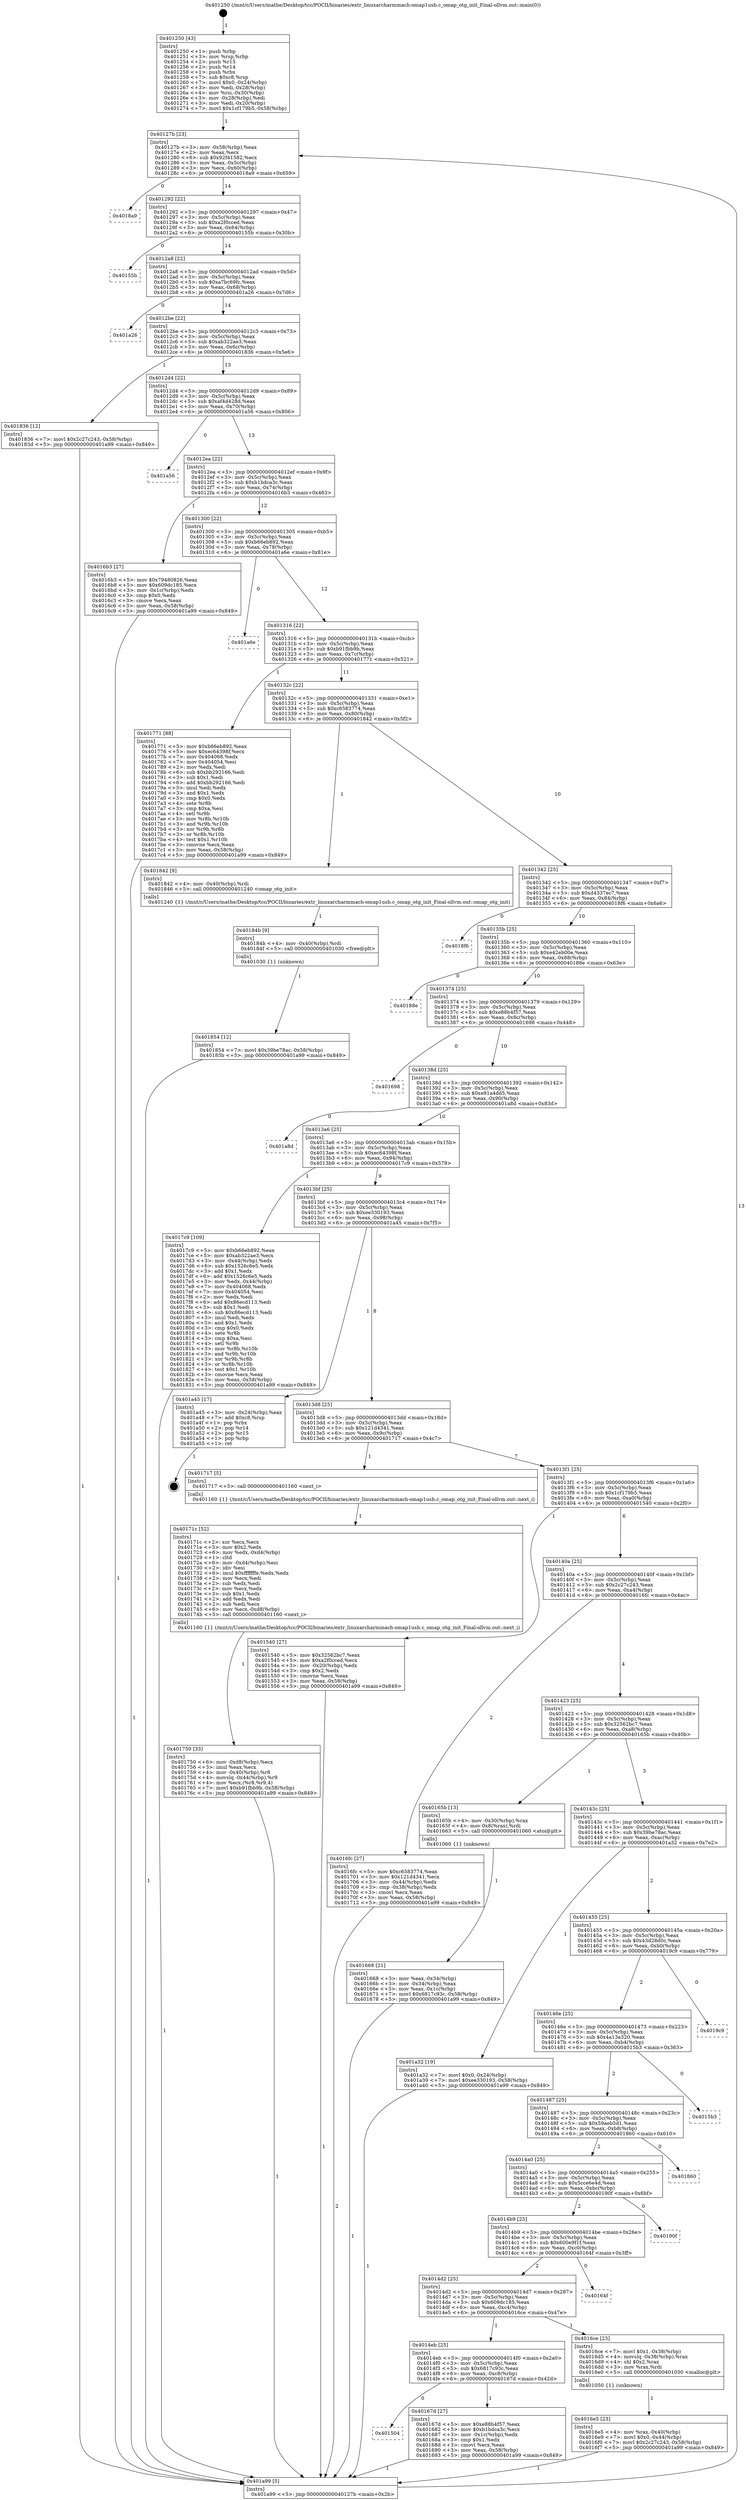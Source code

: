 digraph "0x401250" {
  label = "0x401250 (/mnt/c/Users/mathe/Desktop/tcc/POCII/binaries/extr_linuxarcharmmach-omap1usb.c_omap_otg_init_Final-ollvm.out::main(0))"
  labelloc = "t"
  node[shape=record]

  Entry [label="",width=0.3,height=0.3,shape=circle,fillcolor=black,style=filled]
  "0x40127b" [label="{
     0x40127b [23]\l
     | [instrs]\l
     &nbsp;&nbsp;0x40127b \<+3\>: mov -0x58(%rbp),%eax\l
     &nbsp;&nbsp;0x40127e \<+2\>: mov %eax,%ecx\l
     &nbsp;&nbsp;0x401280 \<+6\>: sub $0x92f41582,%ecx\l
     &nbsp;&nbsp;0x401286 \<+3\>: mov %eax,-0x5c(%rbp)\l
     &nbsp;&nbsp;0x401289 \<+3\>: mov %ecx,-0x60(%rbp)\l
     &nbsp;&nbsp;0x40128c \<+6\>: je 00000000004018a9 \<main+0x659\>\l
  }"]
  "0x4018a9" [label="{
     0x4018a9\l
  }", style=dashed]
  "0x401292" [label="{
     0x401292 [22]\l
     | [instrs]\l
     &nbsp;&nbsp;0x401292 \<+5\>: jmp 0000000000401297 \<main+0x47\>\l
     &nbsp;&nbsp;0x401297 \<+3\>: mov -0x5c(%rbp),%eax\l
     &nbsp;&nbsp;0x40129a \<+5\>: sub $0xa2f0cced,%eax\l
     &nbsp;&nbsp;0x40129f \<+3\>: mov %eax,-0x64(%rbp)\l
     &nbsp;&nbsp;0x4012a2 \<+6\>: je 000000000040155b \<main+0x30b\>\l
  }"]
  Exit [label="",width=0.3,height=0.3,shape=circle,fillcolor=black,style=filled,peripheries=2]
  "0x40155b" [label="{
     0x40155b\l
  }", style=dashed]
  "0x4012a8" [label="{
     0x4012a8 [22]\l
     | [instrs]\l
     &nbsp;&nbsp;0x4012a8 \<+5\>: jmp 00000000004012ad \<main+0x5d\>\l
     &nbsp;&nbsp;0x4012ad \<+3\>: mov -0x5c(%rbp),%eax\l
     &nbsp;&nbsp;0x4012b0 \<+5\>: sub $0xa7bc69fc,%eax\l
     &nbsp;&nbsp;0x4012b5 \<+3\>: mov %eax,-0x68(%rbp)\l
     &nbsp;&nbsp;0x4012b8 \<+6\>: je 0000000000401a26 \<main+0x7d6\>\l
  }"]
  "0x401854" [label="{
     0x401854 [12]\l
     | [instrs]\l
     &nbsp;&nbsp;0x401854 \<+7\>: movl $0x39be78ac,-0x58(%rbp)\l
     &nbsp;&nbsp;0x40185b \<+5\>: jmp 0000000000401a99 \<main+0x849\>\l
  }"]
  "0x401a26" [label="{
     0x401a26\l
  }", style=dashed]
  "0x4012be" [label="{
     0x4012be [22]\l
     | [instrs]\l
     &nbsp;&nbsp;0x4012be \<+5\>: jmp 00000000004012c3 \<main+0x73\>\l
     &nbsp;&nbsp;0x4012c3 \<+3\>: mov -0x5c(%rbp),%eax\l
     &nbsp;&nbsp;0x4012c6 \<+5\>: sub $0xab322ae3,%eax\l
     &nbsp;&nbsp;0x4012cb \<+3\>: mov %eax,-0x6c(%rbp)\l
     &nbsp;&nbsp;0x4012ce \<+6\>: je 0000000000401836 \<main+0x5e6\>\l
  }"]
  "0x40184b" [label="{
     0x40184b [9]\l
     | [instrs]\l
     &nbsp;&nbsp;0x40184b \<+4\>: mov -0x40(%rbp),%rdi\l
     &nbsp;&nbsp;0x40184f \<+5\>: call 0000000000401030 \<free@plt\>\l
     | [calls]\l
     &nbsp;&nbsp;0x401030 \{1\} (unknown)\l
  }"]
  "0x401836" [label="{
     0x401836 [12]\l
     | [instrs]\l
     &nbsp;&nbsp;0x401836 \<+7\>: movl $0x2c27c243,-0x58(%rbp)\l
     &nbsp;&nbsp;0x40183d \<+5\>: jmp 0000000000401a99 \<main+0x849\>\l
  }"]
  "0x4012d4" [label="{
     0x4012d4 [22]\l
     | [instrs]\l
     &nbsp;&nbsp;0x4012d4 \<+5\>: jmp 00000000004012d9 \<main+0x89\>\l
     &nbsp;&nbsp;0x4012d9 \<+3\>: mov -0x5c(%rbp),%eax\l
     &nbsp;&nbsp;0x4012dc \<+5\>: sub $0xaf4d428d,%eax\l
     &nbsp;&nbsp;0x4012e1 \<+3\>: mov %eax,-0x70(%rbp)\l
     &nbsp;&nbsp;0x4012e4 \<+6\>: je 0000000000401a56 \<main+0x806\>\l
  }"]
  "0x401750" [label="{
     0x401750 [33]\l
     | [instrs]\l
     &nbsp;&nbsp;0x401750 \<+6\>: mov -0xd8(%rbp),%ecx\l
     &nbsp;&nbsp;0x401756 \<+3\>: imul %eax,%ecx\l
     &nbsp;&nbsp;0x401759 \<+4\>: mov -0x40(%rbp),%r8\l
     &nbsp;&nbsp;0x40175d \<+4\>: movslq -0x44(%rbp),%r9\l
     &nbsp;&nbsp;0x401761 \<+4\>: mov %ecx,(%r8,%r9,4)\l
     &nbsp;&nbsp;0x401765 \<+7\>: movl $0xb91fbb9b,-0x58(%rbp)\l
     &nbsp;&nbsp;0x40176c \<+5\>: jmp 0000000000401a99 \<main+0x849\>\l
  }"]
  "0x401a56" [label="{
     0x401a56\l
  }", style=dashed]
  "0x4012ea" [label="{
     0x4012ea [22]\l
     | [instrs]\l
     &nbsp;&nbsp;0x4012ea \<+5\>: jmp 00000000004012ef \<main+0x9f\>\l
     &nbsp;&nbsp;0x4012ef \<+3\>: mov -0x5c(%rbp),%eax\l
     &nbsp;&nbsp;0x4012f2 \<+5\>: sub $0xb1bdca3c,%eax\l
     &nbsp;&nbsp;0x4012f7 \<+3\>: mov %eax,-0x74(%rbp)\l
     &nbsp;&nbsp;0x4012fa \<+6\>: je 00000000004016b3 \<main+0x463\>\l
  }"]
  "0x40171c" [label="{
     0x40171c [52]\l
     | [instrs]\l
     &nbsp;&nbsp;0x40171c \<+2\>: xor %ecx,%ecx\l
     &nbsp;&nbsp;0x40171e \<+5\>: mov $0x2,%edx\l
     &nbsp;&nbsp;0x401723 \<+6\>: mov %edx,-0xd4(%rbp)\l
     &nbsp;&nbsp;0x401729 \<+1\>: cltd\l
     &nbsp;&nbsp;0x40172a \<+6\>: mov -0xd4(%rbp),%esi\l
     &nbsp;&nbsp;0x401730 \<+2\>: idiv %esi\l
     &nbsp;&nbsp;0x401732 \<+6\>: imul $0xfffffffe,%edx,%edx\l
     &nbsp;&nbsp;0x401738 \<+2\>: mov %ecx,%edi\l
     &nbsp;&nbsp;0x40173a \<+2\>: sub %edx,%edi\l
     &nbsp;&nbsp;0x40173c \<+2\>: mov %ecx,%edx\l
     &nbsp;&nbsp;0x40173e \<+3\>: sub $0x1,%edx\l
     &nbsp;&nbsp;0x401741 \<+2\>: add %edx,%edi\l
     &nbsp;&nbsp;0x401743 \<+2\>: sub %edi,%ecx\l
     &nbsp;&nbsp;0x401745 \<+6\>: mov %ecx,-0xd8(%rbp)\l
     &nbsp;&nbsp;0x40174b \<+5\>: call 0000000000401160 \<next_i\>\l
     | [calls]\l
     &nbsp;&nbsp;0x401160 \{1\} (/mnt/c/Users/mathe/Desktop/tcc/POCII/binaries/extr_linuxarcharmmach-omap1usb.c_omap_otg_init_Final-ollvm.out::next_i)\l
  }"]
  "0x4016b3" [label="{
     0x4016b3 [27]\l
     | [instrs]\l
     &nbsp;&nbsp;0x4016b3 \<+5\>: mov $0x79480826,%eax\l
     &nbsp;&nbsp;0x4016b8 \<+5\>: mov $0x609dc185,%ecx\l
     &nbsp;&nbsp;0x4016bd \<+3\>: mov -0x1c(%rbp),%edx\l
     &nbsp;&nbsp;0x4016c0 \<+3\>: cmp $0x0,%edx\l
     &nbsp;&nbsp;0x4016c3 \<+3\>: cmove %ecx,%eax\l
     &nbsp;&nbsp;0x4016c6 \<+3\>: mov %eax,-0x58(%rbp)\l
     &nbsp;&nbsp;0x4016c9 \<+5\>: jmp 0000000000401a99 \<main+0x849\>\l
  }"]
  "0x401300" [label="{
     0x401300 [22]\l
     | [instrs]\l
     &nbsp;&nbsp;0x401300 \<+5\>: jmp 0000000000401305 \<main+0xb5\>\l
     &nbsp;&nbsp;0x401305 \<+3\>: mov -0x5c(%rbp),%eax\l
     &nbsp;&nbsp;0x401308 \<+5\>: sub $0xb66eb892,%eax\l
     &nbsp;&nbsp;0x40130d \<+3\>: mov %eax,-0x78(%rbp)\l
     &nbsp;&nbsp;0x401310 \<+6\>: je 0000000000401a6e \<main+0x81e\>\l
  }"]
  "0x4016e5" [label="{
     0x4016e5 [23]\l
     | [instrs]\l
     &nbsp;&nbsp;0x4016e5 \<+4\>: mov %rax,-0x40(%rbp)\l
     &nbsp;&nbsp;0x4016e9 \<+7\>: movl $0x0,-0x44(%rbp)\l
     &nbsp;&nbsp;0x4016f0 \<+7\>: movl $0x2c27c243,-0x58(%rbp)\l
     &nbsp;&nbsp;0x4016f7 \<+5\>: jmp 0000000000401a99 \<main+0x849\>\l
  }"]
  "0x401a6e" [label="{
     0x401a6e\l
  }", style=dashed]
  "0x401316" [label="{
     0x401316 [22]\l
     | [instrs]\l
     &nbsp;&nbsp;0x401316 \<+5\>: jmp 000000000040131b \<main+0xcb\>\l
     &nbsp;&nbsp;0x40131b \<+3\>: mov -0x5c(%rbp),%eax\l
     &nbsp;&nbsp;0x40131e \<+5\>: sub $0xb91fbb9b,%eax\l
     &nbsp;&nbsp;0x401323 \<+3\>: mov %eax,-0x7c(%rbp)\l
     &nbsp;&nbsp;0x401326 \<+6\>: je 0000000000401771 \<main+0x521\>\l
  }"]
  "0x401504" [label="{
     0x401504\l
  }", style=dashed]
  "0x401771" [label="{
     0x401771 [88]\l
     | [instrs]\l
     &nbsp;&nbsp;0x401771 \<+5\>: mov $0xb66eb892,%eax\l
     &nbsp;&nbsp;0x401776 \<+5\>: mov $0xec64398f,%ecx\l
     &nbsp;&nbsp;0x40177b \<+7\>: mov 0x404068,%edx\l
     &nbsp;&nbsp;0x401782 \<+7\>: mov 0x404054,%esi\l
     &nbsp;&nbsp;0x401789 \<+2\>: mov %edx,%edi\l
     &nbsp;&nbsp;0x40178b \<+6\>: sub $0xbb292166,%edi\l
     &nbsp;&nbsp;0x401791 \<+3\>: sub $0x1,%edi\l
     &nbsp;&nbsp;0x401794 \<+6\>: add $0xbb292166,%edi\l
     &nbsp;&nbsp;0x40179a \<+3\>: imul %edi,%edx\l
     &nbsp;&nbsp;0x40179d \<+3\>: and $0x1,%edx\l
     &nbsp;&nbsp;0x4017a0 \<+3\>: cmp $0x0,%edx\l
     &nbsp;&nbsp;0x4017a3 \<+4\>: sete %r8b\l
     &nbsp;&nbsp;0x4017a7 \<+3\>: cmp $0xa,%esi\l
     &nbsp;&nbsp;0x4017aa \<+4\>: setl %r9b\l
     &nbsp;&nbsp;0x4017ae \<+3\>: mov %r8b,%r10b\l
     &nbsp;&nbsp;0x4017b1 \<+3\>: and %r9b,%r10b\l
     &nbsp;&nbsp;0x4017b4 \<+3\>: xor %r9b,%r8b\l
     &nbsp;&nbsp;0x4017b7 \<+3\>: or %r8b,%r10b\l
     &nbsp;&nbsp;0x4017ba \<+4\>: test $0x1,%r10b\l
     &nbsp;&nbsp;0x4017be \<+3\>: cmovne %ecx,%eax\l
     &nbsp;&nbsp;0x4017c1 \<+3\>: mov %eax,-0x58(%rbp)\l
     &nbsp;&nbsp;0x4017c4 \<+5\>: jmp 0000000000401a99 \<main+0x849\>\l
  }"]
  "0x40132c" [label="{
     0x40132c [22]\l
     | [instrs]\l
     &nbsp;&nbsp;0x40132c \<+5\>: jmp 0000000000401331 \<main+0xe1\>\l
     &nbsp;&nbsp;0x401331 \<+3\>: mov -0x5c(%rbp),%eax\l
     &nbsp;&nbsp;0x401334 \<+5\>: sub $0xc6583774,%eax\l
     &nbsp;&nbsp;0x401339 \<+3\>: mov %eax,-0x80(%rbp)\l
     &nbsp;&nbsp;0x40133c \<+6\>: je 0000000000401842 \<main+0x5f2\>\l
  }"]
  "0x40167d" [label="{
     0x40167d [27]\l
     | [instrs]\l
     &nbsp;&nbsp;0x40167d \<+5\>: mov $0xe88b4f57,%eax\l
     &nbsp;&nbsp;0x401682 \<+5\>: mov $0xb1bdca3c,%ecx\l
     &nbsp;&nbsp;0x401687 \<+3\>: mov -0x1c(%rbp),%edx\l
     &nbsp;&nbsp;0x40168a \<+3\>: cmp $0x1,%edx\l
     &nbsp;&nbsp;0x40168d \<+3\>: cmovl %ecx,%eax\l
     &nbsp;&nbsp;0x401690 \<+3\>: mov %eax,-0x58(%rbp)\l
     &nbsp;&nbsp;0x401693 \<+5\>: jmp 0000000000401a99 \<main+0x849\>\l
  }"]
  "0x401842" [label="{
     0x401842 [9]\l
     | [instrs]\l
     &nbsp;&nbsp;0x401842 \<+4\>: mov -0x40(%rbp),%rdi\l
     &nbsp;&nbsp;0x401846 \<+5\>: call 0000000000401240 \<omap_otg_init\>\l
     | [calls]\l
     &nbsp;&nbsp;0x401240 \{1\} (/mnt/c/Users/mathe/Desktop/tcc/POCII/binaries/extr_linuxarcharmmach-omap1usb.c_omap_otg_init_Final-ollvm.out::omap_otg_init)\l
  }"]
  "0x401342" [label="{
     0x401342 [25]\l
     | [instrs]\l
     &nbsp;&nbsp;0x401342 \<+5\>: jmp 0000000000401347 \<main+0xf7\>\l
     &nbsp;&nbsp;0x401347 \<+3\>: mov -0x5c(%rbp),%eax\l
     &nbsp;&nbsp;0x40134a \<+5\>: sub $0xd4337ec7,%eax\l
     &nbsp;&nbsp;0x40134f \<+6\>: mov %eax,-0x84(%rbp)\l
     &nbsp;&nbsp;0x401355 \<+6\>: je 00000000004018f6 \<main+0x6a6\>\l
  }"]
  "0x4014eb" [label="{
     0x4014eb [25]\l
     | [instrs]\l
     &nbsp;&nbsp;0x4014eb \<+5\>: jmp 00000000004014f0 \<main+0x2a0\>\l
     &nbsp;&nbsp;0x4014f0 \<+3\>: mov -0x5c(%rbp),%eax\l
     &nbsp;&nbsp;0x4014f3 \<+5\>: sub $0x6817c93c,%eax\l
     &nbsp;&nbsp;0x4014f8 \<+6\>: mov %eax,-0xc8(%rbp)\l
     &nbsp;&nbsp;0x4014fe \<+6\>: je 000000000040167d \<main+0x42d\>\l
  }"]
  "0x4018f6" [label="{
     0x4018f6\l
  }", style=dashed]
  "0x40135b" [label="{
     0x40135b [25]\l
     | [instrs]\l
     &nbsp;&nbsp;0x40135b \<+5\>: jmp 0000000000401360 \<main+0x110\>\l
     &nbsp;&nbsp;0x401360 \<+3\>: mov -0x5c(%rbp),%eax\l
     &nbsp;&nbsp;0x401363 \<+5\>: sub $0xe42eb00e,%eax\l
     &nbsp;&nbsp;0x401368 \<+6\>: mov %eax,-0x88(%rbp)\l
     &nbsp;&nbsp;0x40136e \<+6\>: je 000000000040188e \<main+0x63e\>\l
  }"]
  "0x4016ce" [label="{
     0x4016ce [23]\l
     | [instrs]\l
     &nbsp;&nbsp;0x4016ce \<+7\>: movl $0x1,-0x38(%rbp)\l
     &nbsp;&nbsp;0x4016d5 \<+4\>: movslq -0x38(%rbp),%rax\l
     &nbsp;&nbsp;0x4016d9 \<+4\>: shl $0x2,%rax\l
     &nbsp;&nbsp;0x4016dd \<+3\>: mov %rax,%rdi\l
     &nbsp;&nbsp;0x4016e0 \<+5\>: call 0000000000401050 \<malloc@plt\>\l
     | [calls]\l
     &nbsp;&nbsp;0x401050 \{1\} (unknown)\l
  }"]
  "0x40188e" [label="{
     0x40188e\l
  }", style=dashed]
  "0x401374" [label="{
     0x401374 [25]\l
     | [instrs]\l
     &nbsp;&nbsp;0x401374 \<+5\>: jmp 0000000000401379 \<main+0x129\>\l
     &nbsp;&nbsp;0x401379 \<+3\>: mov -0x5c(%rbp),%eax\l
     &nbsp;&nbsp;0x40137c \<+5\>: sub $0xe88b4f57,%eax\l
     &nbsp;&nbsp;0x401381 \<+6\>: mov %eax,-0x8c(%rbp)\l
     &nbsp;&nbsp;0x401387 \<+6\>: je 0000000000401698 \<main+0x448\>\l
  }"]
  "0x4014d2" [label="{
     0x4014d2 [25]\l
     | [instrs]\l
     &nbsp;&nbsp;0x4014d2 \<+5\>: jmp 00000000004014d7 \<main+0x287\>\l
     &nbsp;&nbsp;0x4014d7 \<+3\>: mov -0x5c(%rbp),%eax\l
     &nbsp;&nbsp;0x4014da \<+5\>: sub $0x609dc185,%eax\l
     &nbsp;&nbsp;0x4014df \<+6\>: mov %eax,-0xc4(%rbp)\l
     &nbsp;&nbsp;0x4014e5 \<+6\>: je 00000000004016ce \<main+0x47e\>\l
  }"]
  "0x401698" [label="{
     0x401698\l
  }", style=dashed]
  "0x40138d" [label="{
     0x40138d [25]\l
     | [instrs]\l
     &nbsp;&nbsp;0x40138d \<+5\>: jmp 0000000000401392 \<main+0x142\>\l
     &nbsp;&nbsp;0x401392 \<+3\>: mov -0x5c(%rbp),%eax\l
     &nbsp;&nbsp;0x401395 \<+5\>: sub $0xe91a4dd5,%eax\l
     &nbsp;&nbsp;0x40139a \<+6\>: mov %eax,-0x90(%rbp)\l
     &nbsp;&nbsp;0x4013a0 \<+6\>: je 0000000000401a8d \<main+0x83d\>\l
  }"]
  "0x40164f" [label="{
     0x40164f\l
  }", style=dashed]
  "0x401a8d" [label="{
     0x401a8d\l
  }", style=dashed]
  "0x4013a6" [label="{
     0x4013a6 [25]\l
     | [instrs]\l
     &nbsp;&nbsp;0x4013a6 \<+5\>: jmp 00000000004013ab \<main+0x15b\>\l
     &nbsp;&nbsp;0x4013ab \<+3\>: mov -0x5c(%rbp),%eax\l
     &nbsp;&nbsp;0x4013ae \<+5\>: sub $0xec64398f,%eax\l
     &nbsp;&nbsp;0x4013b3 \<+6\>: mov %eax,-0x94(%rbp)\l
     &nbsp;&nbsp;0x4013b9 \<+6\>: je 00000000004017c9 \<main+0x579\>\l
  }"]
  "0x4014b9" [label="{
     0x4014b9 [25]\l
     | [instrs]\l
     &nbsp;&nbsp;0x4014b9 \<+5\>: jmp 00000000004014be \<main+0x26e\>\l
     &nbsp;&nbsp;0x4014be \<+3\>: mov -0x5c(%rbp),%eax\l
     &nbsp;&nbsp;0x4014c1 \<+5\>: sub $0x600e9f1f,%eax\l
     &nbsp;&nbsp;0x4014c6 \<+6\>: mov %eax,-0xc0(%rbp)\l
     &nbsp;&nbsp;0x4014cc \<+6\>: je 000000000040164f \<main+0x3ff\>\l
  }"]
  "0x4017c9" [label="{
     0x4017c9 [109]\l
     | [instrs]\l
     &nbsp;&nbsp;0x4017c9 \<+5\>: mov $0xb66eb892,%eax\l
     &nbsp;&nbsp;0x4017ce \<+5\>: mov $0xab322ae3,%ecx\l
     &nbsp;&nbsp;0x4017d3 \<+3\>: mov -0x44(%rbp),%edx\l
     &nbsp;&nbsp;0x4017d6 \<+6\>: sub $0x1526c6e5,%edx\l
     &nbsp;&nbsp;0x4017dc \<+3\>: add $0x1,%edx\l
     &nbsp;&nbsp;0x4017df \<+6\>: add $0x1526c6e5,%edx\l
     &nbsp;&nbsp;0x4017e5 \<+3\>: mov %edx,-0x44(%rbp)\l
     &nbsp;&nbsp;0x4017e8 \<+7\>: mov 0x404068,%edx\l
     &nbsp;&nbsp;0x4017ef \<+7\>: mov 0x404054,%esi\l
     &nbsp;&nbsp;0x4017f6 \<+2\>: mov %edx,%edi\l
     &nbsp;&nbsp;0x4017f8 \<+6\>: add $0x86ecd113,%edi\l
     &nbsp;&nbsp;0x4017fe \<+3\>: sub $0x1,%edi\l
     &nbsp;&nbsp;0x401801 \<+6\>: sub $0x86ecd113,%edi\l
     &nbsp;&nbsp;0x401807 \<+3\>: imul %edi,%edx\l
     &nbsp;&nbsp;0x40180a \<+3\>: and $0x1,%edx\l
     &nbsp;&nbsp;0x40180d \<+3\>: cmp $0x0,%edx\l
     &nbsp;&nbsp;0x401810 \<+4\>: sete %r8b\l
     &nbsp;&nbsp;0x401814 \<+3\>: cmp $0xa,%esi\l
     &nbsp;&nbsp;0x401817 \<+4\>: setl %r9b\l
     &nbsp;&nbsp;0x40181b \<+3\>: mov %r8b,%r10b\l
     &nbsp;&nbsp;0x40181e \<+3\>: and %r9b,%r10b\l
     &nbsp;&nbsp;0x401821 \<+3\>: xor %r9b,%r8b\l
     &nbsp;&nbsp;0x401824 \<+3\>: or %r8b,%r10b\l
     &nbsp;&nbsp;0x401827 \<+4\>: test $0x1,%r10b\l
     &nbsp;&nbsp;0x40182b \<+3\>: cmovne %ecx,%eax\l
     &nbsp;&nbsp;0x40182e \<+3\>: mov %eax,-0x58(%rbp)\l
     &nbsp;&nbsp;0x401831 \<+5\>: jmp 0000000000401a99 \<main+0x849\>\l
  }"]
  "0x4013bf" [label="{
     0x4013bf [25]\l
     | [instrs]\l
     &nbsp;&nbsp;0x4013bf \<+5\>: jmp 00000000004013c4 \<main+0x174\>\l
     &nbsp;&nbsp;0x4013c4 \<+3\>: mov -0x5c(%rbp),%eax\l
     &nbsp;&nbsp;0x4013c7 \<+5\>: sub $0xee330193,%eax\l
     &nbsp;&nbsp;0x4013cc \<+6\>: mov %eax,-0x98(%rbp)\l
     &nbsp;&nbsp;0x4013d2 \<+6\>: je 0000000000401a45 \<main+0x7f5\>\l
  }"]
  "0x40190f" [label="{
     0x40190f\l
  }", style=dashed]
  "0x401a45" [label="{
     0x401a45 [17]\l
     | [instrs]\l
     &nbsp;&nbsp;0x401a45 \<+3\>: mov -0x24(%rbp),%eax\l
     &nbsp;&nbsp;0x401a48 \<+7\>: add $0xc8,%rsp\l
     &nbsp;&nbsp;0x401a4f \<+1\>: pop %rbx\l
     &nbsp;&nbsp;0x401a50 \<+2\>: pop %r14\l
     &nbsp;&nbsp;0x401a52 \<+2\>: pop %r15\l
     &nbsp;&nbsp;0x401a54 \<+1\>: pop %rbp\l
     &nbsp;&nbsp;0x401a55 \<+1\>: ret\l
  }"]
  "0x4013d8" [label="{
     0x4013d8 [25]\l
     | [instrs]\l
     &nbsp;&nbsp;0x4013d8 \<+5\>: jmp 00000000004013dd \<main+0x18d\>\l
     &nbsp;&nbsp;0x4013dd \<+3\>: mov -0x5c(%rbp),%eax\l
     &nbsp;&nbsp;0x4013e0 \<+5\>: sub $0x121d4341,%eax\l
     &nbsp;&nbsp;0x4013e5 \<+6\>: mov %eax,-0x9c(%rbp)\l
     &nbsp;&nbsp;0x4013eb \<+6\>: je 0000000000401717 \<main+0x4c7\>\l
  }"]
  "0x4014a0" [label="{
     0x4014a0 [25]\l
     | [instrs]\l
     &nbsp;&nbsp;0x4014a0 \<+5\>: jmp 00000000004014a5 \<main+0x255\>\l
     &nbsp;&nbsp;0x4014a5 \<+3\>: mov -0x5c(%rbp),%eax\l
     &nbsp;&nbsp;0x4014a8 \<+5\>: sub $0x5cce6e4d,%eax\l
     &nbsp;&nbsp;0x4014ad \<+6\>: mov %eax,-0xbc(%rbp)\l
     &nbsp;&nbsp;0x4014b3 \<+6\>: je 000000000040190f \<main+0x6bf\>\l
  }"]
  "0x401717" [label="{
     0x401717 [5]\l
     | [instrs]\l
     &nbsp;&nbsp;0x401717 \<+5\>: call 0000000000401160 \<next_i\>\l
     | [calls]\l
     &nbsp;&nbsp;0x401160 \{1\} (/mnt/c/Users/mathe/Desktop/tcc/POCII/binaries/extr_linuxarcharmmach-omap1usb.c_omap_otg_init_Final-ollvm.out::next_i)\l
  }"]
  "0x4013f1" [label="{
     0x4013f1 [25]\l
     | [instrs]\l
     &nbsp;&nbsp;0x4013f1 \<+5\>: jmp 00000000004013f6 \<main+0x1a6\>\l
     &nbsp;&nbsp;0x4013f6 \<+3\>: mov -0x5c(%rbp),%eax\l
     &nbsp;&nbsp;0x4013f9 \<+5\>: sub $0x1cf179b5,%eax\l
     &nbsp;&nbsp;0x4013fe \<+6\>: mov %eax,-0xa0(%rbp)\l
     &nbsp;&nbsp;0x401404 \<+6\>: je 0000000000401540 \<main+0x2f0\>\l
  }"]
  "0x401860" [label="{
     0x401860\l
  }", style=dashed]
  "0x401540" [label="{
     0x401540 [27]\l
     | [instrs]\l
     &nbsp;&nbsp;0x401540 \<+5\>: mov $0x32562bc7,%eax\l
     &nbsp;&nbsp;0x401545 \<+5\>: mov $0xa2f0cced,%ecx\l
     &nbsp;&nbsp;0x40154a \<+3\>: mov -0x20(%rbp),%edx\l
     &nbsp;&nbsp;0x40154d \<+3\>: cmp $0x2,%edx\l
     &nbsp;&nbsp;0x401550 \<+3\>: cmovne %ecx,%eax\l
     &nbsp;&nbsp;0x401553 \<+3\>: mov %eax,-0x58(%rbp)\l
     &nbsp;&nbsp;0x401556 \<+5\>: jmp 0000000000401a99 \<main+0x849\>\l
  }"]
  "0x40140a" [label="{
     0x40140a [25]\l
     | [instrs]\l
     &nbsp;&nbsp;0x40140a \<+5\>: jmp 000000000040140f \<main+0x1bf\>\l
     &nbsp;&nbsp;0x40140f \<+3\>: mov -0x5c(%rbp),%eax\l
     &nbsp;&nbsp;0x401412 \<+5\>: sub $0x2c27c243,%eax\l
     &nbsp;&nbsp;0x401417 \<+6\>: mov %eax,-0xa4(%rbp)\l
     &nbsp;&nbsp;0x40141d \<+6\>: je 00000000004016fc \<main+0x4ac\>\l
  }"]
  "0x401a99" [label="{
     0x401a99 [5]\l
     | [instrs]\l
     &nbsp;&nbsp;0x401a99 \<+5\>: jmp 000000000040127b \<main+0x2b\>\l
  }"]
  "0x401250" [label="{
     0x401250 [43]\l
     | [instrs]\l
     &nbsp;&nbsp;0x401250 \<+1\>: push %rbp\l
     &nbsp;&nbsp;0x401251 \<+3\>: mov %rsp,%rbp\l
     &nbsp;&nbsp;0x401254 \<+2\>: push %r15\l
     &nbsp;&nbsp;0x401256 \<+2\>: push %r14\l
     &nbsp;&nbsp;0x401258 \<+1\>: push %rbx\l
     &nbsp;&nbsp;0x401259 \<+7\>: sub $0xc8,%rsp\l
     &nbsp;&nbsp;0x401260 \<+7\>: movl $0x0,-0x24(%rbp)\l
     &nbsp;&nbsp;0x401267 \<+3\>: mov %edi,-0x28(%rbp)\l
     &nbsp;&nbsp;0x40126a \<+4\>: mov %rsi,-0x30(%rbp)\l
     &nbsp;&nbsp;0x40126e \<+3\>: mov -0x28(%rbp),%edi\l
     &nbsp;&nbsp;0x401271 \<+3\>: mov %edi,-0x20(%rbp)\l
     &nbsp;&nbsp;0x401274 \<+7\>: movl $0x1cf179b5,-0x58(%rbp)\l
  }"]
  "0x401487" [label="{
     0x401487 [25]\l
     | [instrs]\l
     &nbsp;&nbsp;0x401487 \<+5\>: jmp 000000000040148c \<main+0x23c\>\l
     &nbsp;&nbsp;0x40148c \<+3\>: mov -0x5c(%rbp),%eax\l
     &nbsp;&nbsp;0x40148f \<+5\>: sub $0x59aeb5d1,%eax\l
     &nbsp;&nbsp;0x401494 \<+6\>: mov %eax,-0xb8(%rbp)\l
     &nbsp;&nbsp;0x40149a \<+6\>: je 0000000000401860 \<main+0x610\>\l
  }"]
  "0x4016fc" [label="{
     0x4016fc [27]\l
     | [instrs]\l
     &nbsp;&nbsp;0x4016fc \<+5\>: mov $0xc6583774,%eax\l
     &nbsp;&nbsp;0x401701 \<+5\>: mov $0x121d4341,%ecx\l
     &nbsp;&nbsp;0x401706 \<+3\>: mov -0x44(%rbp),%edx\l
     &nbsp;&nbsp;0x401709 \<+3\>: cmp -0x38(%rbp),%edx\l
     &nbsp;&nbsp;0x40170c \<+3\>: cmovl %ecx,%eax\l
     &nbsp;&nbsp;0x40170f \<+3\>: mov %eax,-0x58(%rbp)\l
     &nbsp;&nbsp;0x401712 \<+5\>: jmp 0000000000401a99 \<main+0x849\>\l
  }"]
  "0x401423" [label="{
     0x401423 [25]\l
     | [instrs]\l
     &nbsp;&nbsp;0x401423 \<+5\>: jmp 0000000000401428 \<main+0x1d8\>\l
     &nbsp;&nbsp;0x401428 \<+3\>: mov -0x5c(%rbp),%eax\l
     &nbsp;&nbsp;0x40142b \<+5\>: sub $0x32562bc7,%eax\l
     &nbsp;&nbsp;0x401430 \<+6\>: mov %eax,-0xa8(%rbp)\l
     &nbsp;&nbsp;0x401436 \<+6\>: je 000000000040165b \<main+0x40b\>\l
  }"]
  "0x4015b3" [label="{
     0x4015b3\l
  }", style=dashed]
  "0x40165b" [label="{
     0x40165b [13]\l
     | [instrs]\l
     &nbsp;&nbsp;0x40165b \<+4\>: mov -0x30(%rbp),%rax\l
     &nbsp;&nbsp;0x40165f \<+4\>: mov 0x8(%rax),%rdi\l
     &nbsp;&nbsp;0x401663 \<+5\>: call 0000000000401060 \<atoi@plt\>\l
     | [calls]\l
     &nbsp;&nbsp;0x401060 \{1\} (unknown)\l
  }"]
  "0x40143c" [label="{
     0x40143c [25]\l
     | [instrs]\l
     &nbsp;&nbsp;0x40143c \<+5\>: jmp 0000000000401441 \<main+0x1f1\>\l
     &nbsp;&nbsp;0x401441 \<+3\>: mov -0x5c(%rbp),%eax\l
     &nbsp;&nbsp;0x401444 \<+5\>: sub $0x39be78ac,%eax\l
     &nbsp;&nbsp;0x401449 \<+6\>: mov %eax,-0xac(%rbp)\l
     &nbsp;&nbsp;0x40144f \<+6\>: je 0000000000401a32 \<main+0x7e2\>\l
  }"]
  "0x401668" [label="{
     0x401668 [21]\l
     | [instrs]\l
     &nbsp;&nbsp;0x401668 \<+3\>: mov %eax,-0x34(%rbp)\l
     &nbsp;&nbsp;0x40166b \<+3\>: mov -0x34(%rbp),%eax\l
     &nbsp;&nbsp;0x40166e \<+3\>: mov %eax,-0x1c(%rbp)\l
     &nbsp;&nbsp;0x401671 \<+7\>: movl $0x6817c93c,-0x58(%rbp)\l
     &nbsp;&nbsp;0x401678 \<+5\>: jmp 0000000000401a99 \<main+0x849\>\l
  }"]
  "0x40146e" [label="{
     0x40146e [25]\l
     | [instrs]\l
     &nbsp;&nbsp;0x40146e \<+5\>: jmp 0000000000401473 \<main+0x223\>\l
     &nbsp;&nbsp;0x401473 \<+3\>: mov -0x5c(%rbp),%eax\l
     &nbsp;&nbsp;0x401476 \<+5\>: sub $0x4a13a320,%eax\l
     &nbsp;&nbsp;0x40147b \<+6\>: mov %eax,-0xb4(%rbp)\l
     &nbsp;&nbsp;0x401481 \<+6\>: je 00000000004015b3 \<main+0x363\>\l
  }"]
  "0x401a32" [label="{
     0x401a32 [19]\l
     | [instrs]\l
     &nbsp;&nbsp;0x401a32 \<+7\>: movl $0x0,-0x24(%rbp)\l
     &nbsp;&nbsp;0x401a39 \<+7\>: movl $0xee330193,-0x58(%rbp)\l
     &nbsp;&nbsp;0x401a40 \<+5\>: jmp 0000000000401a99 \<main+0x849\>\l
  }"]
  "0x401455" [label="{
     0x401455 [25]\l
     | [instrs]\l
     &nbsp;&nbsp;0x401455 \<+5\>: jmp 000000000040145a \<main+0x20a\>\l
     &nbsp;&nbsp;0x40145a \<+3\>: mov -0x5c(%rbp),%eax\l
     &nbsp;&nbsp;0x40145d \<+5\>: sub $0x43d28d0c,%eax\l
     &nbsp;&nbsp;0x401462 \<+6\>: mov %eax,-0xb0(%rbp)\l
     &nbsp;&nbsp;0x401468 \<+6\>: je 00000000004019c9 \<main+0x779\>\l
  }"]
  "0x4019c9" [label="{
     0x4019c9\l
  }", style=dashed]
  Entry -> "0x401250" [label=" 1"]
  "0x40127b" -> "0x4018a9" [label=" 0"]
  "0x40127b" -> "0x401292" [label=" 14"]
  "0x401a45" -> Exit [label=" 1"]
  "0x401292" -> "0x40155b" [label=" 0"]
  "0x401292" -> "0x4012a8" [label=" 14"]
  "0x401a32" -> "0x401a99" [label=" 1"]
  "0x4012a8" -> "0x401a26" [label=" 0"]
  "0x4012a8" -> "0x4012be" [label=" 14"]
  "0x401854" -> "0x401a99" [label=" 1"]
  "0x4012be" -> "0x401836" [label=" 1"]
  "0x4012be" -> "0x4012d4" [label=" 13"]
  "0x40184b" -> "0x401854" [label=" 1"]
  "0x4012d4" -> "0x401a56" [label=" 0"]
  "0x4012d4" -> "0x4012ea" [label=" 13"]
  "0x401842" -> "0x40184b" [label=" 1"]
  "0x4012ea" -> "0x4016b3" [label=" 1"]
  "0x4012ea" -> "0x401300" [label=" 12"]
  "0x401836" -> "0x401a99" [label=" 1"]
  "0x401300" -> "0x401a6e" [label=" 0"]
  "0x401300" -> "0x401316" [label=" 12"]
  "0x4017c9" -> "0x401a99" [label=" 1"]
  "0x401316" -> "0x401771" [label=" 1"]
  "0x401316" -> "0x40132c" [label=" 11"]
  "0x401771" -> "0x401a99" [label=" 1"]
  "0x40132c" -> "0x401842" [label=" 1"]
  "0x40132c" -> "0x401342" [label=" 10"]
  "0x401750" -> "0x401a99" [label=" 1"]
  "0x401342" -> "0x4018f6" [label=" 0"]
  "0x401342" -> "0x40135b" [label=" 10"]
  "0x401717" -> "0x40171c" [label=" 1"]
  "0x40135b" -> "0x40188e" [label=" 0"]
  "0x40135b" -> "0x401374" [label=" 10"]
  "0x4016fc" -> "0x401a99" [label=" 2"]
  "0x401374" -> "0x401698" [label=" 0"]
  "0x401374" -> "0x40138d" [label=" 10"]
  "0x4016ce" -> "0x4016e5" [label=" 1"]
  "0x40138d" -> "0x401a8d" [label=" 0"]
  "0x40138d" -> "0x4013a6" [label=" 10"]
  "0x4016b3" -> "0x401a99" [label=" 1"]
  "0x4013a6" -> "0x4017c9" [label=" 1"]
  "0x4013a6" -> "0x4013bf" [label=" 9"]
  "0x4014eb" -> "0x401504" [label=" 0"]
  "0x4013bf" -> "0x401a45" [label=" 1"]
  "0x4013bf" -> "0x4013d8" [label=" 8"]
  "0x4014eb" -> "0x40167d" [label=" 1"]
  "0x4013d8" -> "0x401717" [label=" 1"]
  "0x4013d8" -> "0x4013f1" [label=" 7"]
  "0x4014d2" -> "0x4014eb" [label=" 1"]
  "0x4013f1" -> "0x401540" [label=" 1"]
  "0x4013f1" -> "0x40140a" [label=" 6"]
  "0x401540" -> "0x401a99" [label=" 1"]
  "0x401250" -> "0x40127b" [label=" 1"]
  "0x401a99" -> "0x40127b" [label=" 13"]
  "0x4014d2" -> "0x4016ce" [label=" 1"]
  "0x40140a" -> "0x4016fc" [label=" 2"]
  "0x40140a" -> "0x401423" [label=" 4"]
  "0x4014b9" -> "0x4014d2" [label=" 2"]
  "0x401423" -> "0x40165b" [label=" 1"]
  "0x401423" -> "0x40143c" [label=" 3"]
  "0x40165b" -> "0x401668" [label=" 1"]
  "0x401668" -> "0x401a99" [label=" 1"]
  "0x4014b9" -> "0x40164f" [label=" 0"]
  "0x40143c" -> "0x401a32" [label=" 1"]
  "0x40143c" -> "0x401455" [label=" 2"]
  "0x4014a0" -> "0x4014b9" [label=" 2"]
  "0x401455" -> "0x4019c9" [label=" 0"]
  "0x401455" -> "0x40146e" [label=" 2"]
  "0x40167d" -> "0x401a99" [label=" 1"]
  "0x40146e" -> "0x4015b3" [label=" 0"]
  "0x40146e" -> "0x401487" [label=" 2"]
  "0x4016e5" -> "0x401a99" [label=" 1"]
  "0x401487" -> "0x401860" [label=" 0"]
  "0x401487" -> "0x4014a0" [label=" 2"]
  "0x40171c" -> "0x401750" [label=" 1"]
  "0x4014a0" -> "0x40190f" [label=" 0"]
}
